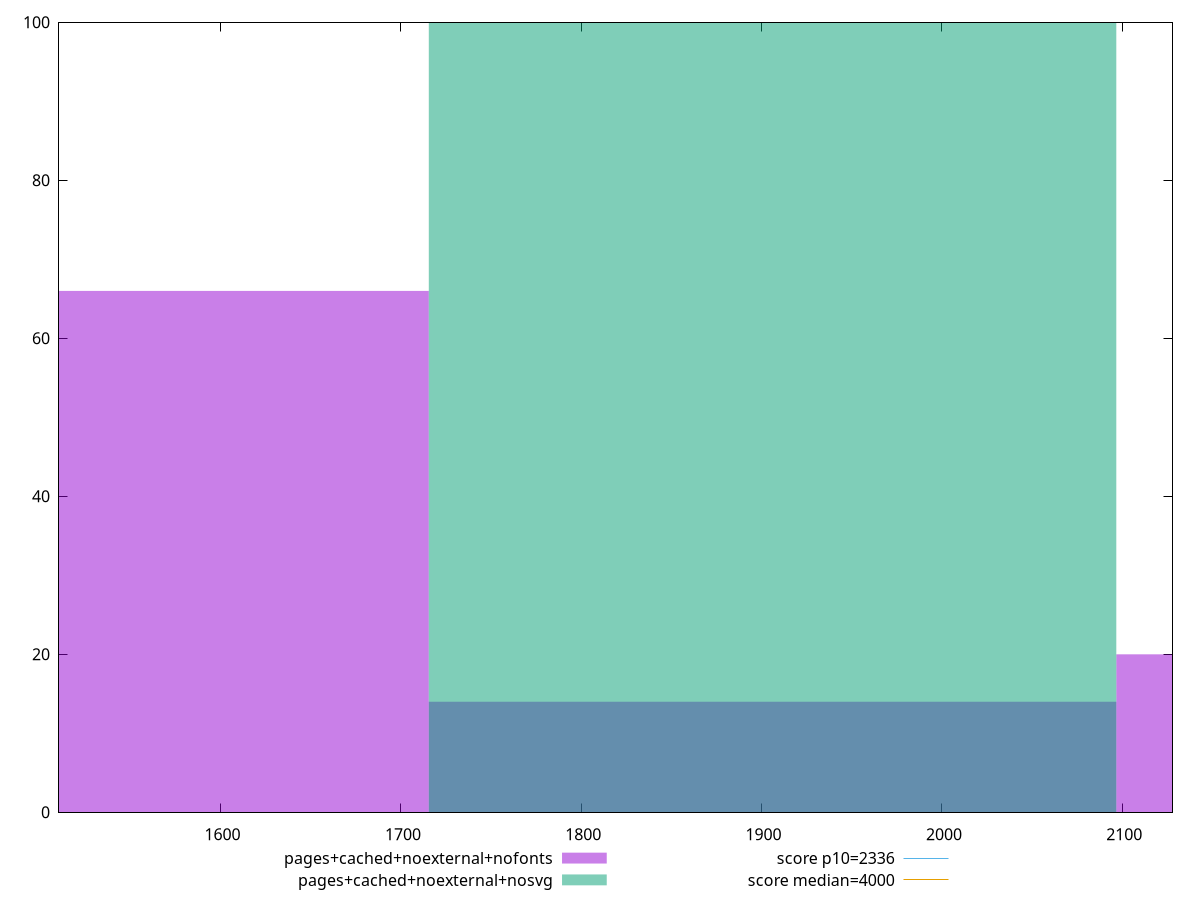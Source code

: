 reset

$pagesCachedNoexternalNofonts <<EOF
1524.875254842576 66
1906.09406855322 14
2287.3128822638637 20
EOF

$pagesCachedNoexternalNosvg <<EOF
1906.09406855322 100
EOF

set key outside below
set boxwidth 381.218813710644
set xrange [1510.4286000000002:2127.8655]
set yrange [0:100]
set trange [0:100]
set style fill transparent solid 0.5 noborder

set parametric
set terminal svg size 640, 500 enhanced background rgb 'white'
set output "reprap/first-meaningful-paint/comparison/histogram/6_vs_7.svg"

plot $pagesCachedNoexternalNofonts title "pages+cached+noexternal+nofonts" with boxes, \
     $pagesCachedNoexternalNosvg title "pages+cached+noexternal+nosvg" with boxes, \
     2336,t title "score p10=2336", \
     4000,t title "score median=4000"

reset
